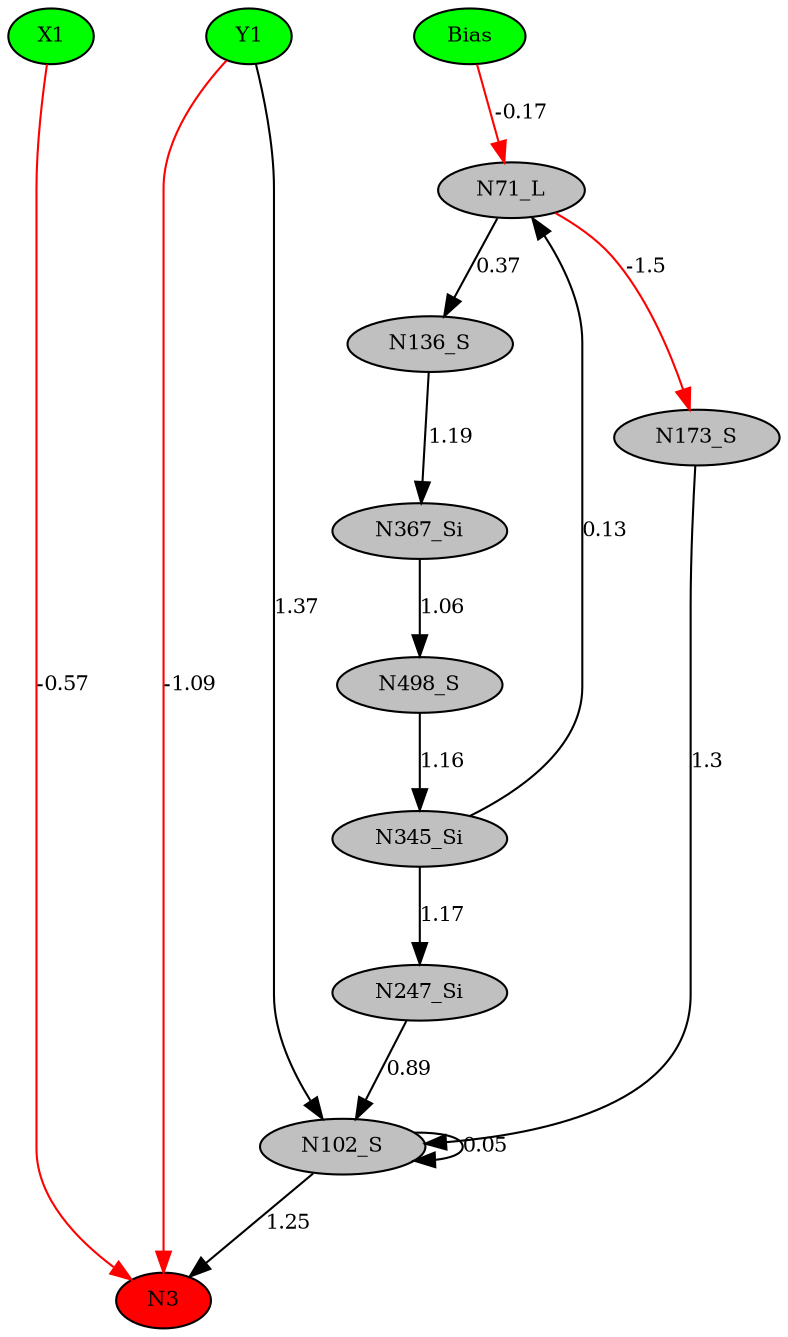 digraph g { 
N0 [shape=ellipse, label=Bias,fontsize=10,height=0.1,width=0.1,style=filled,fillcolor=green]
N1[shape=ellipse label=X1,fontsize=10,height=0.1,width=0.1,style=filled,fillcolor=green]
N2[shape=ellipse label=Y1,fontsize=10,height=0.1,width=0.1,style=filled,fillcolor=green]
N3[shape=ellipse,fontsize = 10, height = 0.1, width = 0.1, style = filled, fillcolor = red]
N71[shape=ellipse, label=N71_L,fontsize=10,height=0.1,width=0.1,style=filled,fillcolor=gray]
N102[shape=ellipse, label=N102_S,fontsize=10,height=0.1,width=0.1,style=filled,fillcolor=gray]
N136[shape=ellipse, label=N136_S,fontsize=10,height=0.1,width=0.1,style=filled,fillcolor=gray]
N173[shape=ellipse, label=N173_S,fontsize=10,height=0.1,width=0.1,style=filled,fillcolor=gray]
N247[shape=ellipse, label=N247_Si,fontsize=10,height=0.1,width=0.1,style=filled,fillcolor=gray]
N345[shape=ellipse, label=N345_Si,fontsize=10,height=0.1,width=0.1,style=filled,fillcolor=gray]
N367[shape=ellipse, label=N367_Si,fontsize=10,height=0.1,width=0.1,style=filled,fillcolor=gray]
N498[shape=ellipse, label=N498_S,fontsize=10,height=0.1,width=0.1,style=filled,fillcolor=gray]
N1 -> N3 [color=red] [arrowType=inv][ label=-0.57,fontsize=10]
N2 -> N3 [color=red] [arrowType=inv][ label=-1.09,fontsize=10]
N0 -> N71 [color=red] [arrowType=inv][ label=-0.17,fontsize=10]
N102 -> N3 [color=black] [ label=1.25,fontsize=10]
N2 -> N102 [color=black] [ label=1.37,fontsize=10]
N71 -> N136 [color=black] [ label=0.37,fontsize=10]
N71 -> N173 [color=red] [arrowType=inv][ label=-1.5,fontsize=10]
N173 -> N102 [color=black] [ label=1.3,fontsize=10]
N247 -> N102 [color=black] [ label=0.89,fontsize=10]
N345 -> N247 [color=black] [ label=1.17,fontsize=10]
N136 -> N367 [color=black] [ label=1.19,fontsize=10]
N345 -> N71 [color=black] [ label=0.13,fontsize=10]
N102 -> N102 [color=black] [ label=0.05,fontsize=10]
N367 -> N498 [color=black] [ label=1.06,fontsize=10]
N498 -> N345 [color=black] [ label=1.16,fontsize=10]
 { rank=same; 
N3
 } 
 { rank=same; 
N1 ->N2 ->N0 [style=invis]
 } 
}
